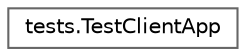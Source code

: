 digraph "Graphical Class Hierarchy"
{
 // LATEX_PDF_SIZE
  bgcolor="transparent";
  edge [fontname=Helvetica,fontsize=10,labelfontname=Helvetica,labelfontsize=10];
  node [fontname=Helvetica,fontsize=10,shape=box,height=0.2,width=0.4];
  rankdir="LR";
  Node0 [label="tests.TestClientApp",height=0.2,width=0.4,color="grey40", fillcolor="white", style="filled",URL="$classtests_1_1_test_client_app.html",tooltip=" "];
}
